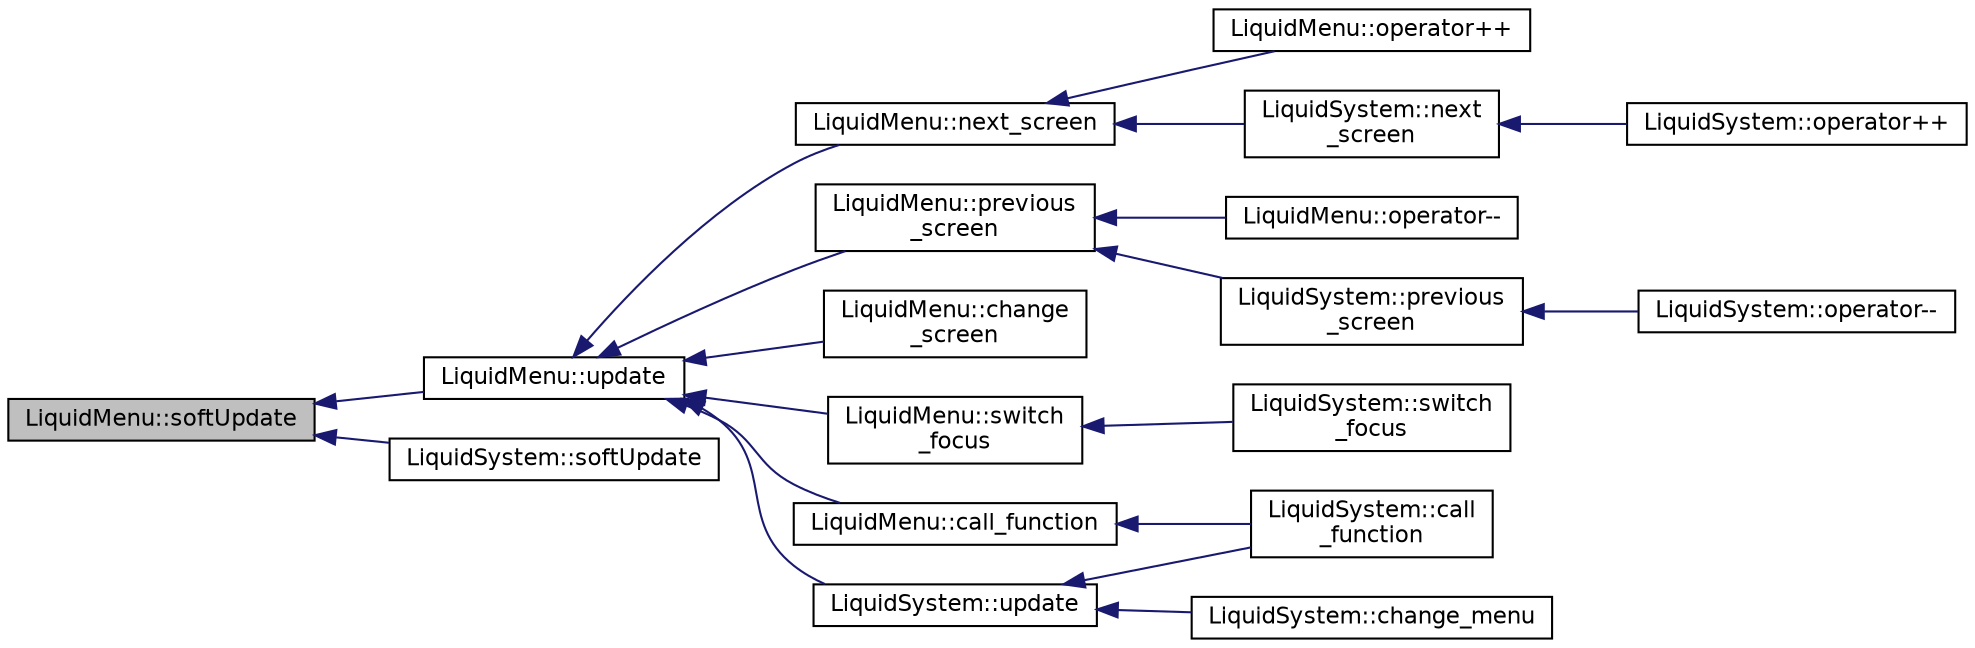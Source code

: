 digraph "LiquidMenu::softUpdate"
{
  edge [fontname="Helvetica",fontsize="11",labelfontname="Helvetica",labelfontsize="11"];
  node [fontname="Helvetica",fontsize="11",shape=record];
  rankdir="LR";
  Node89 [label="LiquidMenu::softUpdate",height=0.2,width=0.4,color="black", fillcolor="grey75", style="filled", fontcolor="black"];
  Node89 -> Node90 [dir="back",color="midnightblue",fontsize="11",style="solid",fontname="Helvetica"];
  Node90 [label="LiquidMenu::update",height=0.2,width=0.4,color="black", fillcolor="white", style="filled",URL="$class_liquid_menu.html#af6935b3a7c65918abaf5594e7742af70",tooltip="Prints the current screen to the display. "];
  Node90 -> Node91 [dir="back",color="midnightblue",fontsize="11",style="solid",fontname="Helvetica"];
  Node91 [label="LiquidMenu::next_screen",height=0.2,width=0.4,color="black", fillcolor="white", style="filled",URL="$class_liquid_menu.html#a6046bb5792ad188b25a5b0e2d7e27fc0",tooltip="Switches to the next screen. "];
  Node91 -> Node92 [dir="back",color="midnightblue",fontsize="11",style="solid",fontname="Helvetica"];
  Node92 [label="LiquidMenu::operator++",height=0.2,width=0.4,color="black", fillcolor="white", style="filled",URL="$class_liquid_menu.html#a12b1b75ac4d82d992213b7d66a73ba63",tooltip="Switches to the next screen. "];
  Node91 -> Node93 [dir="back",color="midnightblue",fontsize="11",style="solid",fontname="Helvetica"];
  Node93 [label="LiquidSystem::next\l_screen",height=0.2,width=0.4,color="black", fillcolor="white", style="filled",URL="$class_liquid_system.html#ae48a34e80b56c097a16d90741ede20bd",tooltip="Switches to the next screen. "];
  Node93 -> Node94 [dir="back",color="midnightblue",fontsize="11",style="solid",fontname="Helvetica"];
  Node94 [label="LiquidSystem::operator++",height=0.2,width=0.4,color="black", fillcolor="white", style="filled",URL="$class_liquid_system.html#a139b86202d2eb109a63ba630464d658a",tooltip="Switches to the next screen. "];
  Node90 -> Node95 [dir="back",color="midnightblue",fontsize="11",style="solid",fontname="Helvetica"];
  Node95 [label="LiquidMenu::previous\l_screen",height=0.2,width=0.4,color="black", fillcolor="white", style="filled",URL="$class_liquid_menu.html#a3924794ce6e3e95bb7b94c3c18d6d9a9",tooltip="Switches to the previous screen. "];
  Node95 -> Node96 [dir="back",color="midnightblue",fontsize="11",style="solid",fontname="Helvetica"];
  Node96 [label="LiquidMenu::operator--",height=0.2,width=0.4,color="black", fillcolor="white", style="filled",URL="$class_liquid_menu.html#a16eb7e91ce25eca66d8b21574a53b50a",tooltip="Switches to the previous screen. "];
  Node95 -> Node97 [dir="back",color="midnightblue",fontsize="11",style="solid",fontname="Helvetica"];
  Node97 [label="LiquidSystem::previous\l_screen",height=0.2,width=0.4,color="black", fillcolor="white", style="filled",URL="$class_liquid_system.html#a41b7cf3ce3f9dff5c08a9f0b5db12c76",tooltip="Switches to the previous screen. "];
  Node97 -> Node98 [dir="back",color="midnightblue",fontsize="11",style="solid",fontname="Helvetica"];
  Node98 [label="LiquidSystem::operator--",height=0.2,width=0.4,color="black", fillcolor="white", style="filled",URL="$class_liquid_system.html#a9464b4f2306bd27ba21d48f86650f596",tooltip="Switches to the previous screen. "];
  Node90 -> Node99 [dir="back",color="midnightblue",fontsize="11",style="solid",fontname="Helvetica"];
  Node99 [label="LiquidMenu::change\l_screen",height=0.2,width=0.4,color="black", fillcolor="white", style="filled",URL="$class_liquid_menu.html#aa2da4a0f2c4406befe7f214e98ba5a48",tooltip="Switches to the specified screen. "];
  Node90 -> Node100 [dir="back",color="midnightblue",fontsize="11",style="solid",fontname="Helvetica"];
  Node100 [label="LiquidMenu::switch\l_focus",height=0.2,width=0.4,color="black", fillcolor="white", style="filled",URL="$class_liquid_menu.html#a558e3573fca7d6774ada70709c1dc2c3",tooltip="Switches the focus. "];
  Node100 -> Node101 [dir="back",color="midnightblue",fontsize="11",style="solid",fontname="Helvetica"];
  Node101 [label="LiquidSystem::switch\l_focus",height=0.2,width=0.4,color="black", fillcolor="white", style="filled",URL="$class_liquid_system.html#ae0a2fc3bbb7e15f0cc8011dab60030a3",tooltip="Switches the focus. "];
  Node90 -> Node102 [dir="back",color="midnightblue",fontsize="11",style="solid",fontname="Helvetica"];
  Node102 [label="LiquidMenu::call_function",height=0.2,width=0.4,color="black", fillcolor="white", style="filled",URL="$class_liquid_menu.html#adc48665ed45cc8b7a688547c2711bee1",tooltip="Calls an attached function specified by the number. "];
  Node102 -> Node103 [dir="back",color="midnightblue",fontsize="11",style="solid",fontname="Helvetica"];
  Node103 [label="LiquidSystem::call\l_function",height=0.2,width=0.4,color="black", fillcolor="white", style="filled",URL="$class_liquid_system.html#a2e7e880c6329b8dca59d019b6ea7d10a",tooltip="Calls an attached function specified by the number. "];
  Node90 -> Node104 [dir="back",color="midnightblue",fontsize="11",style="solid",fontname="Helvetica"];
  Node104 [label="LiquidSystem::update",height=0.2,width=0.4,color="black", fillcolor="white", style="filled",URL="$class_liquid_system.html#a7731917ccc713c153cdcaf3af9894fd7",tooltip="Prints the current screen to the display. "];
  Node104 -> Node105 [dir="back",color="midnightblue",fontsize="11",style="solid",fontname="Helvetica"];
  Node105 [label="LiquidSystem::change_menu",height=0.2,width=0.4,color="black", fillcolor="white", style="filled",URL="$class_liquid_system.html#a88c0956003931a95180a4140ebce048d",tooltip="Switches to the specified menu. "];
  Node104 -> Node103 [dir="back",color="midnightblue",fontsize="11",style="solid",fontname="Helvetica"];
  Node89 -> Node106 [dir="back",color="midnightblue",fontsize="11",style="solid",fontname="Helvetica"];
  Node106 [label="LiquidSystem::softUpdate",height=0.2,width=0.4,color="black", fillcolor="white", style="filled",URL="$class_liquid_system.html#a263abccb44122e37e72f2acac9befb14",tooltip="Prints the current screen to the display (without clearing). "];
}
